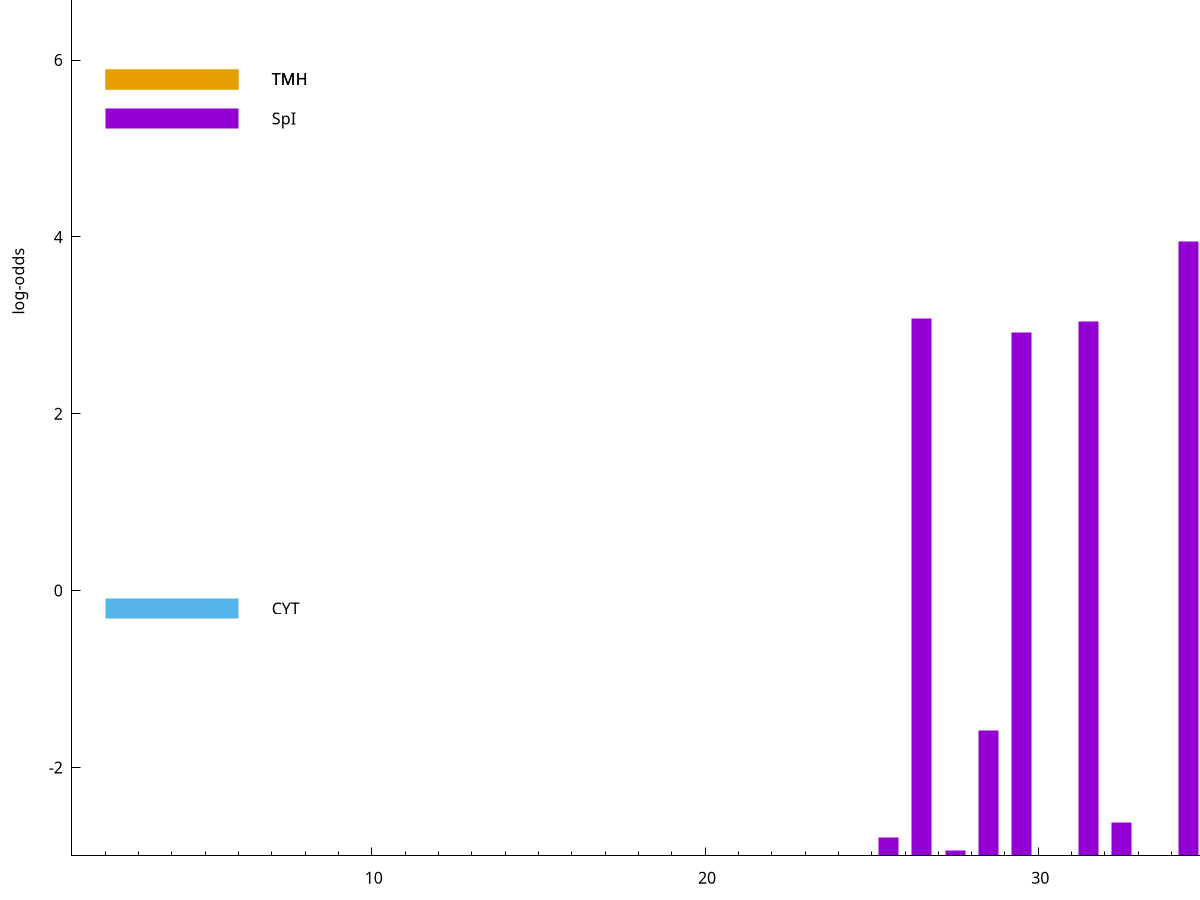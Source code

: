 set title "LipoP predictions for SRR3467249.gff"
set size 2., 1.4
set xrange [1:70] 
set mxtics 10
set yrange [-3:10]
set y2range [0:13]
set ylabel "log-odds"
set term postscript eps color solid "Helvetica" 30
set output "SRR3467249.gff8.eps"
set arrow from 2,5.78466 to 6,5.78466 nohead lt 4 lw 20
set label "TMH" at 7,5.78466
set arrow from 2,5.33964 to 6,5.33964 nohead lt 1 lw 20
set label "SpI" at 7,5.33964
set arrow from 2,-0.200913 to 6,-0.200913 nohead lt 3 lw 20
set label "CYT" at 7,-0.200913
set arrow from 2,5.78466 to 6,5.78466 nohead lt 4 lw 20
set label "TMH" at 7,5.78466
# NOTE: The scores below are the log-odds scores with the threshold
# NOTE: subtracted (a hack to make gnuplot make the histogram all
# NOTE: look nice).
plot "-" axes x1y2 title "" with impulses lt 1 lw 20
34.500000 6.949510
26.500000 6.074690
31.500000 6.039680
29.500000 5.921930
28.500000 1.422100
32.500000 0.380950
25.500000 0.204770
27.500000 0.062060
e
exit
